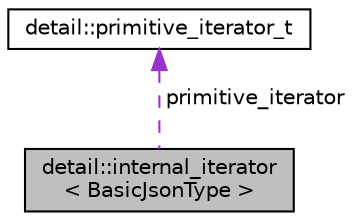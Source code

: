 digraph "detail::internal_iterator&lt; BasicJsonType &gt;"
{
 // LATEX_PDF_SIZE
  edge [fontname="Helvetica",fontsize="10",labelfontname="Helvetica",labelfontsize="10"];
  node [fontname="Helvetica",fontsize="10",shape=record];
  Node1 [label="detail::internal_iterator\l\< BasicJsonType \>",height=0.2,width=0.4,color="black", fillcolor="grey75", style="filled", fontcolor="black",tooltip="an iterator value"];
  Node2 -> Node1 [dir="back",color="darkorchid3",fontsize="10",style="dashed",label=" primitive_iterator" ];
  Node2 [label="detail::primitive_iterator_t",height=0.2,width=0.4,color="black", fillcolor="white", style="filled",URL="$classdetail_1_1primitive__iterator__t.html",tooltip=" "];
}
